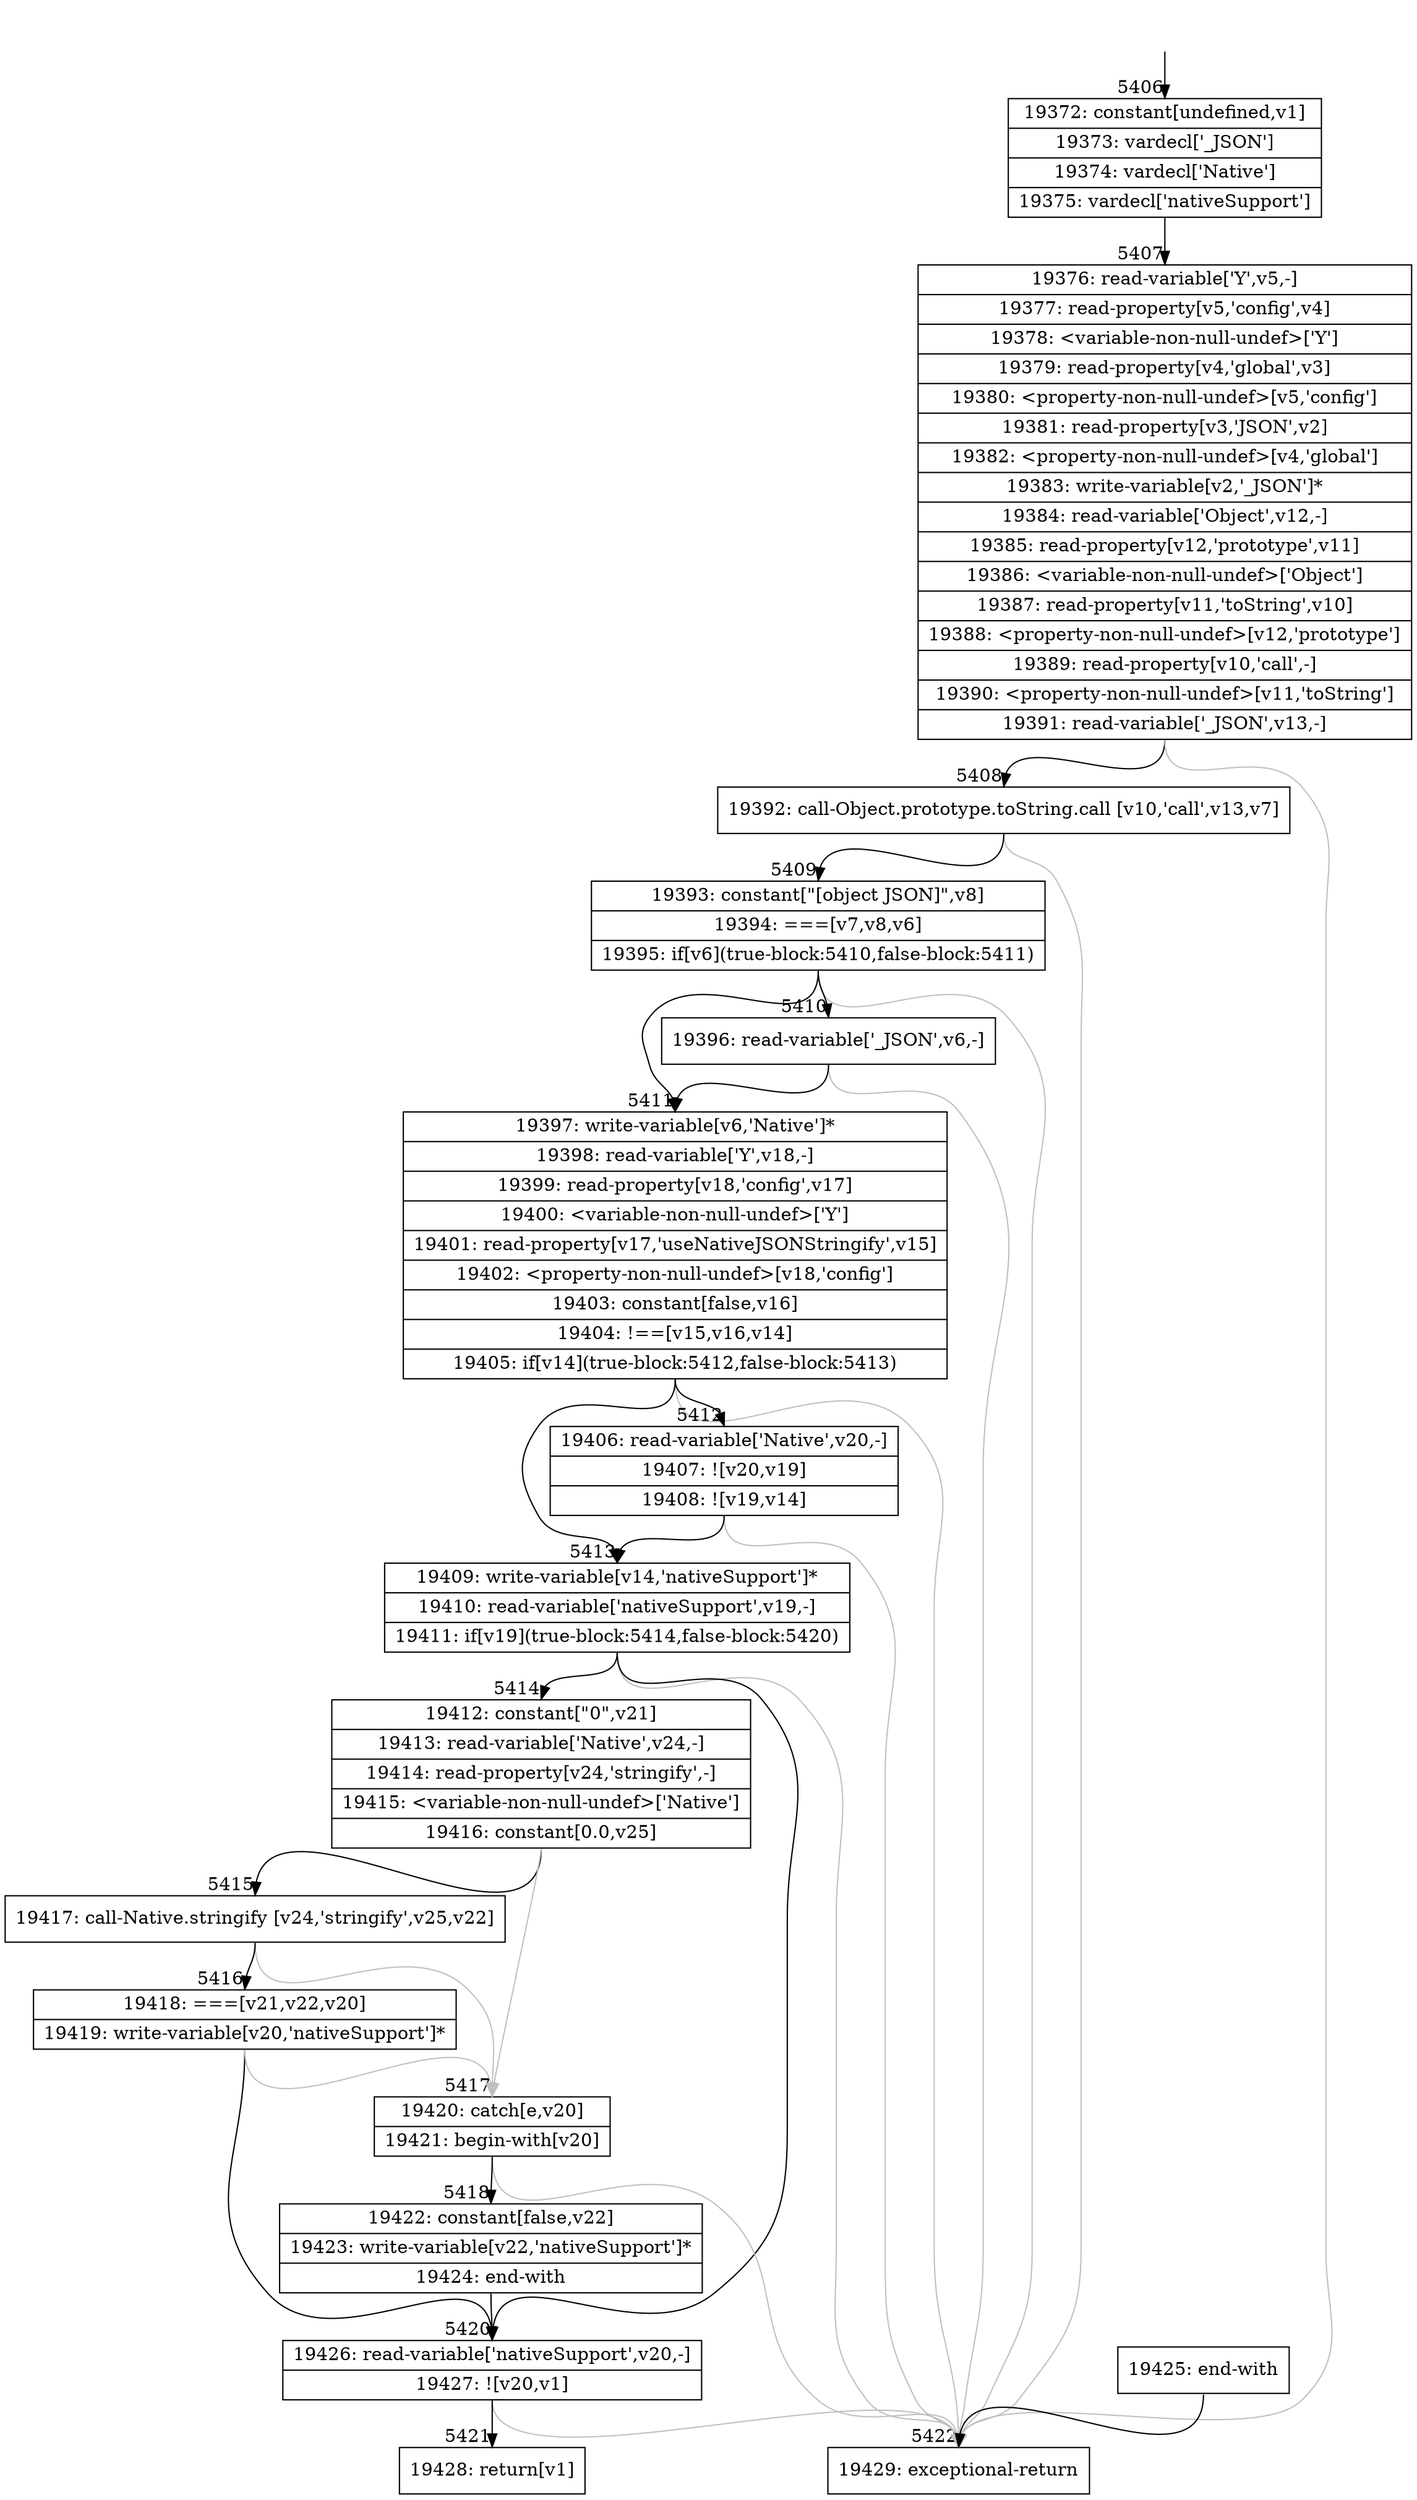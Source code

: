 digraph {
rankdir="TD"
BB_entry258[shape=none,label=""];
BB_entry258 -> BB5406 [tailport=s, headport=n, headlabel="    5406"]
BB5406 [shape=record label="{19372: constant[undefined,v1]|19373: vardecl['_JSON']|19374: vardecl['Native']|19375: vardecl['nativeSupport']}" ] 
BB5406 -> BB5407 [tailport=s, headport=n, headlabel="      5407"]
BB5407 [shape=record label="{19376: read-variable['Y',v5,-]|19377: read-property[v5,'config',v4]|19378: \<variable-non-null-undef\>['Y']|19379: read-property[v4,'global',v3]|19380: \<property-non-null-undef\>[v5,'config']|19381: read-property[v3,'JSON',v2]|19382: \<property-non-null-undef\>[v4,'global']|19383: write-variable[v2,'_JSON']*|19384: read-variable['Object',v12,-]|19385: read-property[v12,'prototype',v11]|19386: \<variable-non-null-undef\>['Object']|19387: read-property[v11,'toString',v10]|19388: \<property-non-null-undef\>[v12,'prototype']|19389: read-property[v10,'call',-]|19390: \<property-non-null-undef\>[v11,'toString']|19391: read-variable['_JSON',v13,-]}" ] 
BB5407 -> BB5408 [tailport=s, headport=n, headlabel="      5408"]
BB5407 -> BB5422 [tailport=s, headport=n, color=gray, headlabel="      5422"]
BB5408 [shape=record label="{19392: call-Object.prototype.toString.call [v10,'call',v13,v7]}" ] 
BB5408 -> BB5409 [tailport=s, headport=n, headlabel="      5409"]
BB5408 -> BB5422 [tailport=s, headport=n, color=gray]
BB5409 [shape=record label="{19393: constant[\"[object JSON]\",v8]|19394: ===[v7,v8,v6]|19395: if[v6](true-block:5410,false-block:5411)}" ] 
BB5409 -> BB5411 [tailport=s, headport=n, headlabel="      5411"]
BB5409 -> BB5410 [tailport=s, headport=n, headlabel="      5410"]
BB5409 -> BB5422 [tailport=s, headport=n, color=gray]
BB5410 [shape=record label="{19396: read-variable['_JSON',v6,-]}" ] 
BB5410 -> BB5411 [tailport=s, headport=n]
BB5410 -> BB5422 [tailport=s, headport=n, color=gray]
BB5411 [shape=record label="{19397: write-variable[v6,'Native']*|19398: read-variable['Y',v18,-]|19399: read-property[v18,'config',v17]|19400: \<variable-non-null-undef\>['Y']|19401: read-property[v17,'useNativeJSONStringify',v15]|19402: \<property-non-null-undef\>[v18,'config']|19403: constant[false,v16]|19404: !==[v15,v16,v14]|19405: if[v14](true-block:5412,false-block:5413)}" ] 
BB5411 -> BB5413 [tailport=s, headport=n, headlabel="      5413"]
BB5411 -> BB5412 [tailport=s, headport=n, headlabel="      5412"]
BB5411 -> BB5422 [tailport=s, headport=n, color=gray]
BB5412 [shape=record label="{19406: read-variable['Native',v20,-]|19407: ![v20,v19]|19408: ![v19,v14]}" ] 
BB5412 -> BB5413 [tailport=s, headport=n]
BB5412 -> BB5422 [tailport=s, headport=n, color=gray]
BB5413 [shape=record label="{19409: write-variable[v14,'nativeSupport']*|19410: read-variable['nativeSupport',v19,-]|19411: if[v19](true-block:5414,false-block:5420)}" ] 
BB5413 -> BB5414 [tailport=s, headport=n, headlabel="      5414"]
BB5413 -> BB5420 [tailport=s, headport=n, headlabel="      5420"]
BB5413 -> BB5422 [tailport=s, headport=n, color=gray]
BB5414 [shape=record label="{19412: constant[\"0\",v21]|19413: read-variable['Native',v24,-]|19414: read-property[v24,'stringify',-]|19415: \<variable-non-null-undef\>['Native']|19416: constant[0.0,v25]}" ] 
BB5414 -> BB5415 [tailport=s, headport=n, headlabel="      5415"]
BB5414 -> BB5417 [tailport=s, headport=n, color=gray, headlabel="      5417"]
BB5415 [shape=record label="{19417: call-Native.stringify [v24,'stringify',v25,v22]}" ] 
BB5415 -> BB5416 [tailport=s, headport=n, headlabel="      5416"]
BB5415 -> BB5417 [tailport=s, headport=n, color=gray]
BB5416 [shape=record label="{19418: ===[v21,v22,v20]|19419: write-variable[v20,'nativeSupport']*}" ] 
BB5416 -> BB5420 [tailport=s, headport=n]
BB5416 -> BB5417 [tailport=s, headport=n, color=gray]
BB5417 [shape=record label="{19420: catch[e,v20]|19421: begin-with[v20]}" ] 
BB5417 -> BB5418 [tailport=s, headport=n, headlabel="      5418"]
BB5417 -> BB5422 [tailport=s, headport=n, color=gray]
BB5418 [shape=record label="{19422: constant[false,v22]|19423: write-variable[v22,'nativeSupport']*|19424: end-with}" ] 
BB5418 -> BB5420 [tailport=s, headport=n]
BB5419 [shape=record label="{19425: end-with}" ] 
BB5419 -> BB5422 [tailport=s, headport=n]
BB5420 [shape=record label="{19426: read-variable['nativeSupport',v20,-]|19427: ![v20,v1]}" ] 
BB5420 -> BB5421 [tailport=s, headport=n, headlabel="      5421"]
BB5420 -> BB5422 [tailport=s, headport=n, color=gray]
BB5421 [shape=record label="{19428: return[v1]}" ] 
BB5422 [shape=record label="{19429: exceptional-return}" ] 
//#$~ 10455
}

